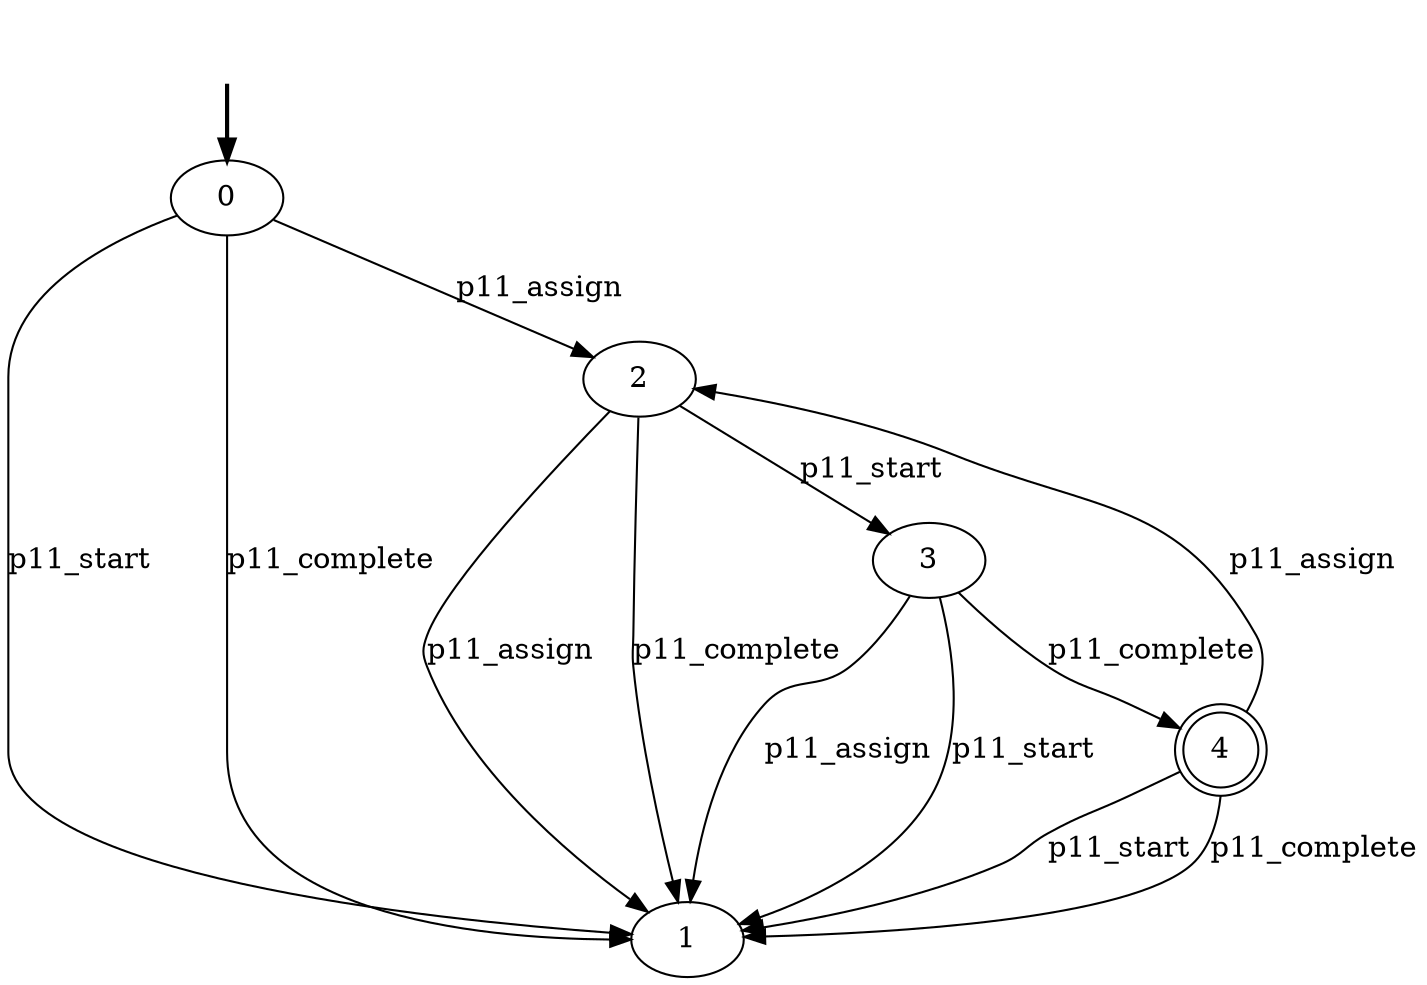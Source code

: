 digraph {
	fake0 [style=invisible]
	0 [root=true]
	1
	2
	3
	4 [shape=doublecircle]
	fake0 -> 0 [style=bold]
	2 -> 1 [label=p11_assign]
	2 -> 3 [label=p11_start]
	2 -> 1 [label=p11_complete]
	3 -> 1 [label=p11_assign]
	3 -> 1 [label=p11_start]
	3 -> 4 [label=p11_complete]
	4 -> 2 [label=p11_assign]
	4 -> 1 [label=p11_start]
	4 -> 1 [label=p11_complete]
	0 -> 2 [label=p11_assign]
	0 -> 1 [label=p11_start]
	0 -> 1 [label=p11_complete]
}